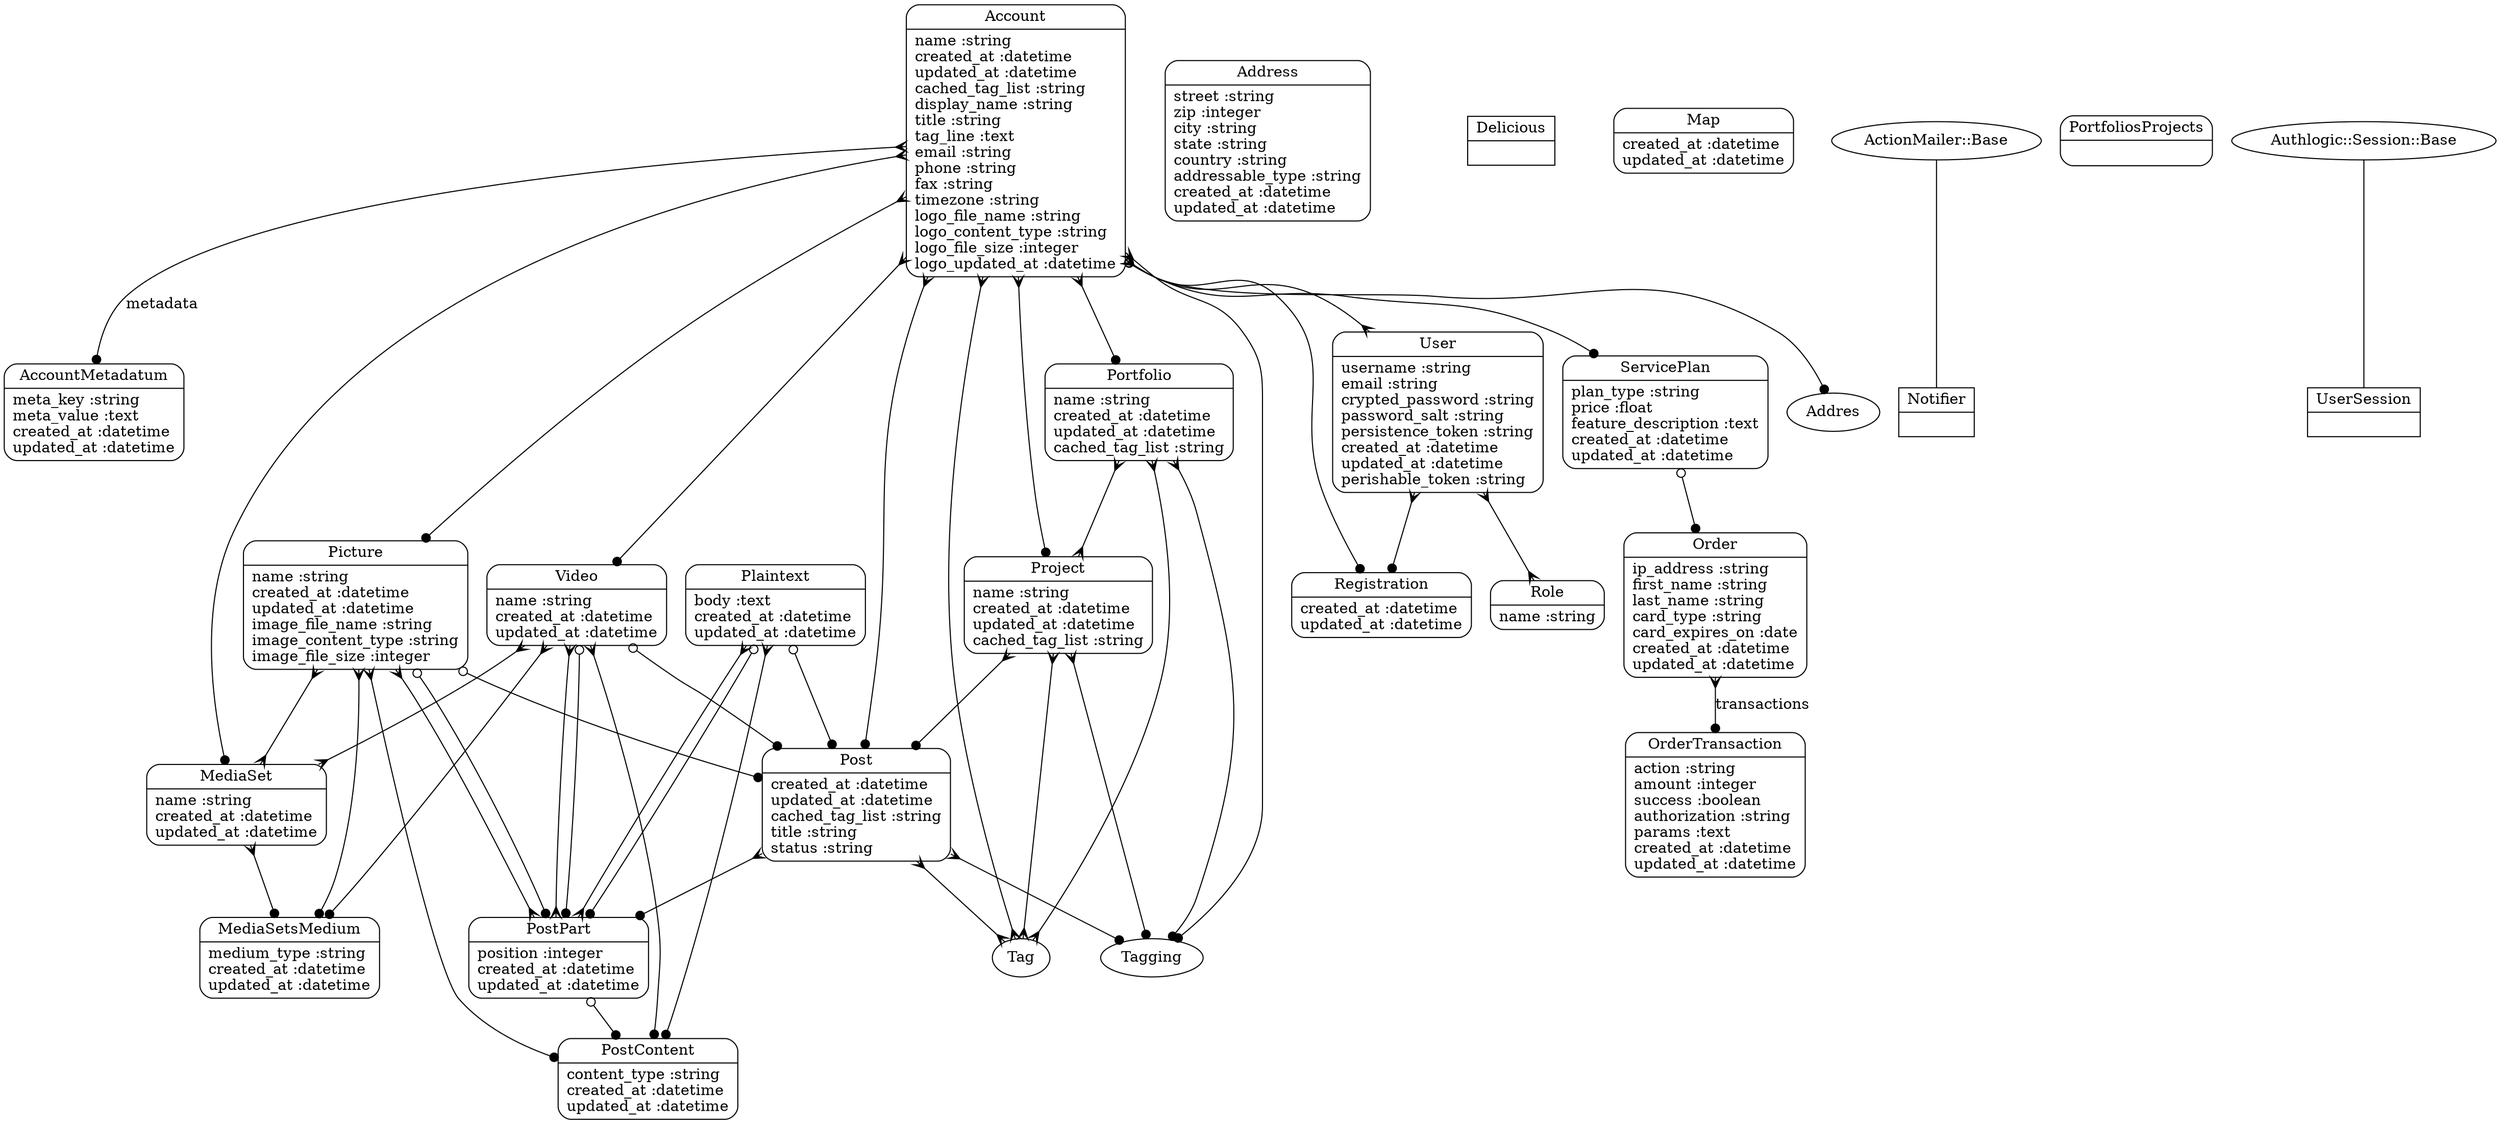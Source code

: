 digraph models_diagram {
	graph[overlap=false, splines=true]
	"Account" [shape=Mrecord, label="{Account|name :string\lcreated_at :datetime\lupdated_at :datetime\lcached_tag_list :string\ldisplay_name :string\ltitle :string\ltag_line :text\lemail :string\lphone :string\lfax :string\ltimezone :string\llogo_file_name :string\llogo_content_type :string\llogo_file_size :integer\llogo_updated_at :datetime\l}"]
	"AccountMetadatum" [shape=Mrecord, label="{AccountMetadatum|meta_key :string\lmeta_value :text\lcreated_at :datetime\lupdated_at :datetime\l}"]
	"Address" [shape=Mrecord, label="{Address|street :string\lzip :integer\lcity :string\lstate :string\lcountry :string\laddressable_type :string\lcreated_at :datetime\lupdated_at :datetime\l}"]
	"Delicious" [shape=record, label="{Delicious|}"]
	"Map" [shape=Mrecord, label="{Map|created_at :datetime\lupdated_at :datetime\l}"]
	"MediaSet" [shape=Mrecord, label="{MediaSet|name :string\lcreated_at :datetime\lupdated_at :datetime\l}"]
	"MediaSetsMedium" [shape=Mrecord, label="{MediaSetsMedium|medium_type :string\lcreated_at :datetime\lupdated_at :datetime\l}"]
	"Notifier" [shape=record, label="{Notifier|}"]
	"Order" [shape=Mrecord, label="{Order|ip_address :string\lfirst_name :string\llast_name :string\lcard_type :string\lcard_expires_on :date\lcreated_at :datetime\lupdated_at :datetime\l}"]
	"OrderTransaction" [shape=Mrecord, label="{OrderTransaction|action :string\lamount :integer\lsuccess :boolean\lauthorization :string\lparams :text\lcreated_at :datetime\lupdated_at :datetime\l}"]
	"Picture" [shape=Mrecord, label="{Picture|name :string\lcreated_at :datetime\lupdated_at :datetime\limage_file_name :string\limage_content_type :string\limage_file_size :integer\l}"]
	"Plaintext" [shape=Mrecord, label="{Plaintext|body :text\lcreated_at :datetime\lupdated_at :datetime\l}"]
	"Portfolio" [shape=Mrecord, label="{Portfolio|name :string\lcreated_at :datetime\lupdated_at :datetime\lcached_tag_list :string\l}"]
	"PortfoliosProjects" [shape=Mrecord, label="{PortfoliosProjects|\l}"]
	"Post" [shape=Mrecord, label="{Post|created_at :datetime\lupdated_at :datetime\lcached_tag_list :string\ltitle :string\lstatus :string\l}"]
	"PostContent" [shape=Mrecord, label="{PostContent|content_type :string\lcreated_at :datetime\lupdated_at :datetime\l}"]
	"PostPart" [shape=Mrecord, label="{PostPart|position :integer\lcreated_at :datetime\lupdated_at :datetime\l}"]
	"Project" [shape=Mrecord, label="{Project|name :string\lcreated_at :datetime\lupdated_at :datetime\lcached_tag_list :string\l}"]
	"Registration" [shape=Mrecord, label="{Registration|created_at :datetime\lupdated_at :datetime\l}"]
	"Role" [shape=Mrecord, label="{Role|name :string\l}"]
	"ServicePlan" [shape=Mrecord, label="{ServicePlan|plan_type :string\lprice :float\lfeature_description :text\lcreated_at :datetime\lupdated_at :datetime\l}"]
	"User" [shape=Mrecord, label="{User|username :string\lemail :string\lcrypted_password :string\lpassword_salt :string\lpersistence_token :string\lcreated_at :datetime\lupdated_at :datetime\lperishable_token :string\l}"]
	"UserSession" [shape=record, label="{UserSession|}"]
	"Video" [shape=Mrecord, label="{Video|name :string\lcreated_at :datetime\lupdated_at :datetime\l}"]
	"Account" -> "Portfolio" [arrowtail=crow, arrowhead=dot, dir=both]
	"Account" -> "ServicePlan" [arrowtail=odot, arrowhead=dot, dir=both]
	"Account" -> "Video" [arrowtail=crow, arrowhead=dot, dir=both]
	"Account" -> "AccountMetadatum" [label="metadata", arrowtail=crow, arrowhead=dot, dir=both]
	"Account" -> "Picture" [arrowtail=crow, arrowhead=dot, dir=both]
	"Account" -> "Registration" [arrowtail=crow, arrowhead=dot, dir=both]
	"Account" -> "Tagging" [arrowtail=crow, arrowhead=dot, dir=both]
	"Account" -> "MediaSet" [arrowtail=crow, arrowhead=dot, dir=both]
	"Account" -> "Post" [arrowtail=crow, arrowhead=dot, dir=both]
	"Account" -> "Addres" [arrowtail=odot, arrowhead=dot, dir=both]
	"Account" -> "User" [arrowtail=crow, arrowhead=crow, dir=both]
	"Account" -> "Tag" [arrowtail=crow, arrowhead=crow, dir=both]
	"Account" -> "Project" [arrowtail=crow, arrowhead=dot, dir=both]
	"MediaSet" -> "MediaSetsMedium" [arrowtail=crow, arrowhead=dot, dir=both]
	"ActionMailer::Base" -> "Notifier" [label="", arrowhead="none", arrowtail="onormal"]
	"Order" -> "OrderTransaction" [label="transactions", arrowtail=crow, arrowhead=dot, dir=both]
	"Picture" -> "PostContent" [arrowtail=crow, arrowhead=dot, dir=both]
	"Picture" -> "MediaSetsMedium" [arrowtail=crow, arrowhead=dot, dir=both]
	"Picture" -> "MediaSet" [arrowtail=crow, arrowhead=crow, dir=both]
	"Picture" -> "PostPart" [arrowtail=crow, arrowhead=crow, dir=both]
	"Picture" -> "PostPart" [arrowtail=odot, arrowhead=dot, dir=both]
	"Picture" -> "Post" [arrowtail=odot, arrowhead=dot, dir=both]
	"Plaintext" -> "PostContent" [arrowtail=crow, arrowhead=dot, dir=both]
	"Plaintext" -> "PostPart" [arrowtail=crow, arrowhead=crow, dir=both]
	"Plaintext" -> "PostPart" [arrowtail=odot, arrowhead=dot, dir=both]
	"Plaintext" -> "Post" [arrowtail=odot, arrowhead=dot, dir=both]
	"Portfolio" -> "Tagging" [arrowtail=crow, arrowhead=dot, dir=both]
	"Portfolio" -> "Tag" [arrowtail=crow, arrowhead=crow, dir=both]
	"Portfolio" -> "Project" [arrowtail=crow, arrowhead=crow, dir=both]
	"Post" -> "Tagging" [arrowtail=crow, arrowhead=dot, dir=both]
	"Post" -> "PostPart" [arrowtail=crow, arrowhead=dot, dir=both]
	"Post" -> "Tag" [arrowtail=crow, arrowhead=crow, dir=both]
	"PostPart" -> "PostContent" [arrowtail=odot, arrowhead=dot, dir=both]
	"Project" -> "Tagging" [arrowtail=crow, arrowhead=dot, dir=both]
	"Project" -> "Post" [arrowtail=crow, arrowhead=dot, dir=both]
	"Project" -> "Tag" [arrowtail=crow, arrowhead=crow, dir=both]
	"ServicePlan" -> "Order" [arrowtail=odot, arrowhead=dot, dir=both]
	"User" -> "Role" [arrowtail=crow, arrowhead=crow, dir=both]
	"User" -> "Registration" [arrowtail=crow, arrowhead=dot, dir=both]
	"Authlogic::Session::Base" -> "UserSession" [label="", arrowhead="none", arrowtail="onormal"]
	"Video" -> "PostContent" [arrowtail=crow, arrowhead=dot, dir=both]
	"Video" -> "MediaSetsMedium" [arrowtail=crow, arrowhead=dot, dir=both]
	"Video" -> "MediaSet" [arrowtail=crow, arrowhead=crow, dir=both]
	"Video" -> "PostPart" [arrowtail=crow, arrowhead=crow, dir=both]
	"Video" -> "PostPart" [arrowtail=odot, arrowhead=dot, dir=both]
	"Video" -> "Post" [arrowtail=odot, arrowhead=dot, dir=both]
}
